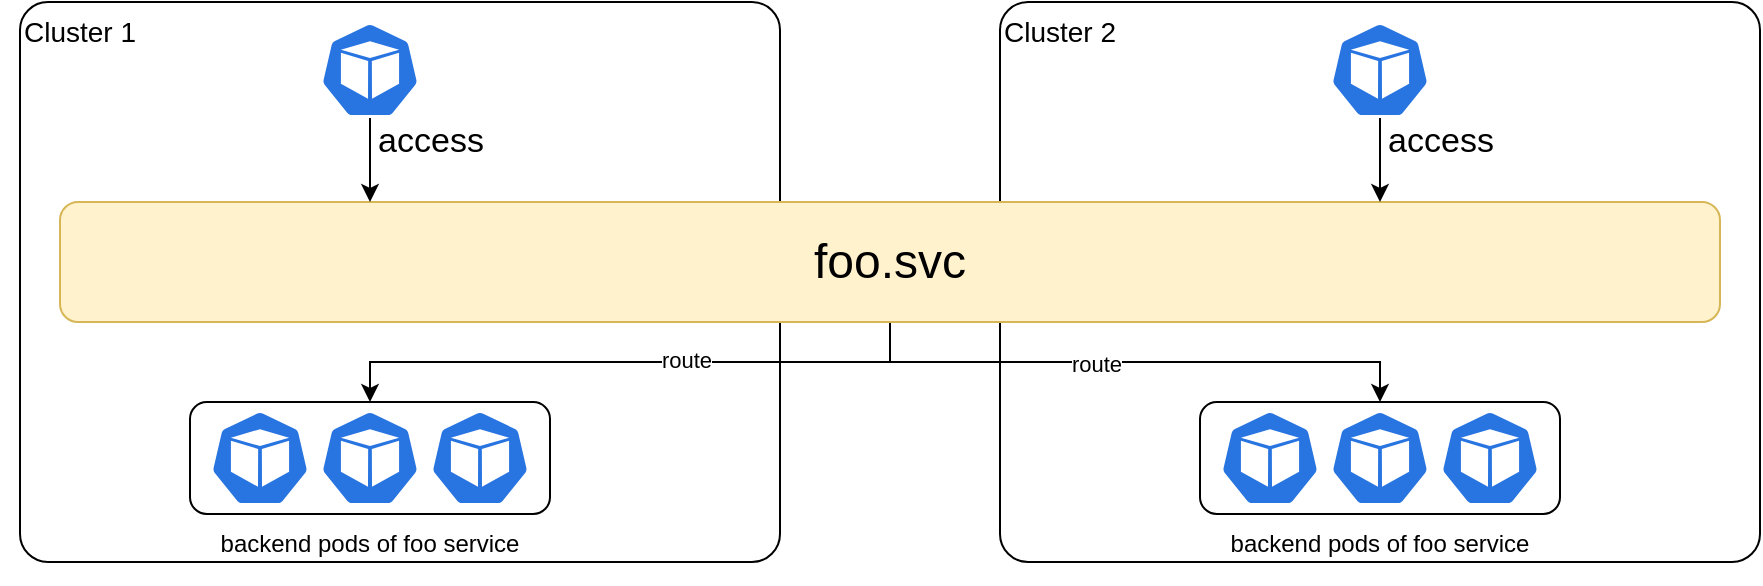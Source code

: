 <mxfile version="21.6.8" type="device">
  <diagram name="第 1 页" id="Q2Jh27eDjDmEeQ4GB_bA">
    <mxGraphModel dx="1928" dy="1037" grid="1" gridSize="10" guides="1" tooltips="1" connect="1" arrows="1" fold="1" page="1" pageScale="1" pageWidth="827" pageHeight="1169" math="0" shadow="0">
      <root>
        <mxCell id="0" />
        <mxCell id="1" parent="0" />
        <mxCell id="BkBA8HMrl6zZzfXARDVv-1" value="" style="rounded=1;whiteSpace=wrap;html=1;arcSize=5;" vertex="1" parent="1">
          <mxGeometry x="-90" y="230" width="380" height="280" as="geometry" />
        </mxCell>
        <mxCell id="BkBA8HMrl6zZzfXARDVv-2" value="" style="rounded=1;whiteSpace=wrap;html=1;arcSize=5;" vertex="1" parent="1">
          <mxGeometry x="400" y="230" width="380" height="280" as="geometry" />
        </mxCell>
        <mxCell id="BkBA8HMrl6zZzfXARDVv-3" value="" style="rounded=1;whiteSpace=wrap;html=1;" vertex="1" parent="1">
          <mxGeometry x="-5" y="430" width="180" height="56" as="geometry" />
        </mxCell>
        <mxCell id="BkBA8HMrl6zZzfXARDVv-4" value="" style="sketch=0;html=1;dashed=0;whitespace=wrap;fillColor=#2875E2;strokeColor=#ffffff;points=[[0.005,0.63,0],[0.1,0.2,0],[0.9,0.2,0],[0.5,0,0],[0.995,0.63,0],[0.72,0.99,0],[0.5,1,0],[0.28,0.99,0]];verticalLabelPosition=bottom;align=center;verticalAlign=top;shape=mxgraph.kubernetes.icon;prIcon=pod" vertex="1" parent="1">
          <mxGeometry x="5" y="434" width="50" height="48" as="geometry" />
        </mxCell>
        <mxCell id="BkBA8HMrl6zZzfXARDVv-5" style="edgeStyle=orthogonalEdgeStyle;rounded=0;orthogonalLoop=1;jettySize=auto;html=1;entryX=0.5;entryY=0;entryDx=0;entryDy=0;" edge="1" parent="1" source="BkBA8HMrl6zZzfXARDVv-9" target="BkBA8HMrl6zZzfXARDVv-3">
          <mxGeometry relative="1" as="geometry" />
        </mxCell>
        <mxCell id="BkBA8HMrl6zZzfXARDVv-6" value="route" style="edgeLabel;html=1;align=center;verticalAlign=middle;resizable=0;points=[];" vertex="1" connectable="0" parent="BkBA8HMrl6zZzfXARDVv-5">
          <mxGeometry x="-0.182" y="-1" relative="1" as="geometry">
            <mxPoint as="offset" />
          </mxGeometry>
        </mxCell>
        <mxCell id="BkBA8HMrl6zZzfXARDVv-7" style="edgeStyle=orthogonalEdgeStyle;rounded=0;orthogonalLoop=1;jettySize=auto;html=1;entryX=0.5;entryY=0;entryDx=0;entryDy=0;" edge="1" parent="1" source="BkBA8HMrl6zZzfXARDVv-9" target="BkBA8HMrl6zZzfXARDVv-13">
          <mxGeometry relative="1" as="geometry" />
        </mxCell>
        <mxCell id="BkBA8HMrl6zZzfXARDVv-8" value="route" style="edgeLabel;html=1;align=center;verticalAlign=middle;resizable=0;points=[];" vertex="1" connectable="0" parent="BkBA8HMrl6zZzfXARDVv-7">
          <mxGeometry x="-0.142" y="-1" relative="1" as="geometry">
            <mxPoint as="offset" />
          </mxGeometry>
        </mxCell>
        <mxCell id="BkBA8HMrl6zZzfXARDVv-9" value="foo.svc" style="rounded=1;whiteSpace=wrap;html=1;fontSize=24;fillColor=#fff2cc;strokeColor=#d6b656;" vertex="1" parent="1">
          <mxGeometry x="-70" y="330" width="830" height="60" as="geometry" />
        </mxCell>
        <mxCell id="BkBA8HMrl6zZzfXARDVv-10" value="" style="sketch=0;html=1;dashed=0;whitespace=wrap;fillColor=#2875E2;strokeColor=#ffffff;points=[[0.005,0.63,0],[0.1,0.2,0],[0.9,0.2,0],[0.5,0,0],[0.995,0.63,0],[0.72,0.99,0],[0.5,1,0],[0.28,0.99,0]];verticalLabelPosition=bottom;align=center;verticalAlign=top;shape=mxgraph.kubernetes.icon;prIcon=pod" vertex="1" parent="1">
          <mxGeometry x="60" y="434" width="50" height="48" as="geometry" />
        </mxCell>
        <mxCell id="BkBA8HMrl6zZzfXARDVv-11" value="" style="sketch=0;html=1;dashed=0;whitespace=wrap;fillColor=#2875E2;strokeColor=#ffffff;points=[[0.005,0.63,0],[0.1,0.2,0],[0.9,0.2,0],[0.5,0,0],[0.995,0.63,0],[0.72,0.99,0],[0.5,1,0],[0.28,0.99,0]];verticalLabelPosition=bottom;align=center;verticalAlign=top;shape=mxgraph.kubernetes.icon;prIcon=pod" vertex="1" parent="1">
          <mxGeometry x="115" y="434" width="50" height="48" as="geometry" />
        </mxCell>
        <mxCell id="BkBA8HMrl6zZzfXARDVv-12" value="backend pods of foo service" style="text;strokeColor=none;align=center;fillColor=none;html=1;verticalAlign=middle;whiteSpace=wrap;rounded=0;" vertex="1" parent="1">
          <mxGeometry x="-10" y="486" width="190" height="30" as="geometry" />
        </mxCell>
        <mxCell id="BkBA8HMrl6zZzfXARDVv-13" value="" style="rounded=1;whiteSpace=wrap;html=1;" vertex="1" parent="1">
          <mxGeometry x="500" y="430" width="180" height="56" as="geometry" />
        </mxCell>
        <mxCell id="BkBA8HMrl6zZzfXARDVv-14" value="" style="sketch=0;html=1;dashed=0;whitespace=wrap;fillColor=#2875E2;strokeColor=#ffffff;points=[[0.005,0.63,0],[0.1,0.2,0],[0.9,0.2,0],[0.5,0,0],[0.995,0.63,0],[0.72,0.99,0],[0.5,1,0],[0.28,0.99,0]];verticalLabelPosition=bottom;align=center;verticalAlign=top;shape=mxgraph.kubernetes.icon;prIcon=pod" vertex="1" parent="1">
          <mxGeometry x="510" y="434" width="50" height="48" as="geometry" />
        </mxCell>
        <mxCell id="BkBA8HMrl6zZzfXARDVv-15" value="" style="sketch=0;html=1;dashed=0;whitespace=wrap;fillColor=#2875E2;strokeColor=#ffffff;points=[[0.005,0.63,0],[0.1,0.2,0],[0.9,0.2,0],[0.5,0,0],[0.995,0.63,0],[0.72,0.99,0],[0.5,1,0],[0.28,0.99,0]];verticalLabelPosition=bottom;align=center;verticalAlign=top;shape=mxgraph.kubernetes.icon;prIcon=pod" vertex="1" parent="1">
          <mxGeometry x="565" y="434" width="50" height="48" as="geometry" />
        </mxCell>
        <mxCell id="BkBA8HMrl6zZzfXARDVv-16" value="" style="sketch=0;html=1;dashed=0;whitespace=wrap;fillColor=#2875E2;strokeColor=#ffffff;points=[[0.005,0.63,0],[0.1,0.2,0],[0.9,0.2,0],[0.5,0,0],[0.995,0.63,0],[0.72,0.99,0],[0.5,1,0],[0.28,0.99,0]];verticalLabelPosition=bottom;align=center;verticalAlign=top;shape=mxgraph.kubernetes.icon;prIcon=pod" vertex="1" parent="1">
          <mxGeometry x="620" y="434" width="50" height="48" as="geometry" />
        </mxCell>
        <mxCell id="BkBA8HMrl6zZzfXARDVv-17" value="backend pods of foo service" style="text;strokeColor=none;align=center;fillColor=none;html=1;verticalAlign=middle;whiteSpace=wrap;rounded=0;" vertex="1" parent="1">
          <mxGeometry x="495" y="486" width="190" height="30" as="geometry" />
        </mxCell>
        <mxCell id="BkBA8HMrl6zZzfXARDVv-18" style="edgeStyle=orthogonalEdgeStyle;rounded=0;orthogonalLoop=1;jettySize=auto;html=1;" edge="1" parent="1" source="BkBA8HMrl6zZzfXARDVv-20">
          <mxGeometry relative="1" as="geometry">
            <mxPoint x="85.0" y="330" as="targetPoint" />
            <Array as="points">
              <mxPoint x="85" y="320" />
              <mxPoint x="85" y="320" />
            </Array>
          </mxGeometry>
        </mxCell>
        <mxCell id="BkBA8HMrl6zZzfXARDVv-19" value="access" style="edgeLabel;html=1;align=center;verticalAlign=middle;resizable=0;points=[];fontSize=17;" vertex="1" connectable="0" parent="BkBA8HMrl6zZzfXARDVv-18">
          <mxGeometry x="-0.007" y="-1" relative="1" as="geometry">
            <mxPoint x="31" y="-9" as="offset" />
          </mxGeometry>
        </mxCell>
        <mxCell id="BkBA8HMrl6zZzfXARDVv-20" value="" style="sketch=0;html=1;dashed=0;whitespace=wrap;fillColor=#2875E2;strokeColor=#ffffff;points=[[0.005,0.63,0],[0.1,0.2,0],[0.9,0.2,0],[0.5,0,0],[0.995,0.63,0],[0.72,0.99,0],[0.5,1,0],[0.28,0.99,0]];verticalLabelPosition=bottom;align=center;verticalAlign=top;shape=mxgraph.kubernetes.icon;prIcon=pod" vertex="1" parent="1">
          <mxGeometry x="60" y="240" width="50" height="48" as="geometry" />
        </mxCell>
        <mxCell id="BkBA8HMrl6zZzfXARDVv-21" value="" style="edgeStyle=orthogonalEdgeStyle;rounded=0;orthogonalLoop=1;jettySize=auto;html=1;" edge="1" parent="1" source="BkBA8HMrl6zZzfXARDVv-22" target="BkBA8HMrl6zZzfXARDVv-9">
          <mxGeometry relative="1" as="geometry">
            <Array as="points">
              <mxPoint x="590" y="320" />
              <mxPoint x="590" y="320" />
            </Array>
          </mxGeometry>
        </mxCell>
        <mxCell id="BkBA8HMrl6zZzfXARDVv-22" value="" style="sketch=0;html=1;dashed=0;whitespace=wrap;fillColor=#2875E2;strokeColor=#ffffff;points=[[0.005,0.63,0],[0.1,0.2,0],[0.9,0.2,0],[0.5,0,0],[0.995,0.63,0],[0.72,0.99,0],[0.5,1,0],[0.28,0.99,0]];verticalLabelPosition=bottom;align=center;verticalAlign=top;shape=mxgraph.kubernetes.icon;prIcon=pod" vertex="1" parent="1">
          <mxGeometry x="565" y="240" width="50" height="48" as="geometry" />
        </mxCell>
        <mxCell id="BkBA8HMrl6zZzfXARDVv-23" value="access" style="edgeLabel;html=1;align=center;verticalAlign=middle;resizable=0;points=[];fontSize=17;" vertex="1" connectable="0" parent="1">
          <mxGeometry x="620.0" y="300.003" as="geometry" />
        </mxCell>
        <mxCell id="BkBA8HMrl6zZzfXARDVv-24" value="" style="shape=image;verticalLabelPosition=bottom;labelBackgroundColor=default;verticalAlign=top;aspect=fixed;imageAspect=0;image=https://upload.wikimedia.org/wikipedia/commons/thumb/3/39/Kubernetes_logo_without_workmark.svg/2109px-Kubernetes_logo_without_workmark.svg.png;" vertex="1" parent="1">
          <mxGeometry x="-100" y="481.59" width="40" height="38.83" as="geometry" />
        </mxCell>
        <mxCell id="BkBA8HMrl6zZzfXARDVv-25" value="" style="shape=image;verticalLabelPosition=bottom;labelBackgroundColor=default;verticalAlign=top;aspect=fixed;imageAspect=0;image=https://upload.wikimedia.org/wikipedia/commons/thumb/3/39/Kubernetes_logo_without_workmark.svg/2109px-Kubernetes_logo_without_workmark.svg.png;" vertex="1" parent="1">
          <mxGeometry x="390" y="482" width="40" height="38.83" as="geometry" />
        </mxCell>
        <mxCell id="BkBA8HMrl6zZzfXARDVv-26" value="&lt;font style=&quot;font-size: 14px;&quot;&gt;Cluster 1&lt;/font&gt;" style="text;strokeColor=none;align=center;fillColor=none;html=1;verticalAlign=middle;whiteSpace=wrap;rounded=0;" vertex="1" parent="1">
          <mxGeometry x="-90" y="230" width="60" height="30" as="geometry" />
        </mxCell>
        <mxCell id="BkBA8HMrl6zZzfXARDVv-27" value="&lt;font style=&quot;font-size: 14px;&quot;&gt;Cluster 2&lt;/font&gt;" style="text;strokeColor=none;align=center;fillColor=none;html=1;verticalAlign=middle;whiteSpace=wrap;rounded=0;" vertex="1" parent="1">
          <mxGeometry x="400" y="230" width="60" height="30" as="geometry" />
        </mxCell>
      </root>
    </mxGraphModel>
  </diagram>
</mxfile>
